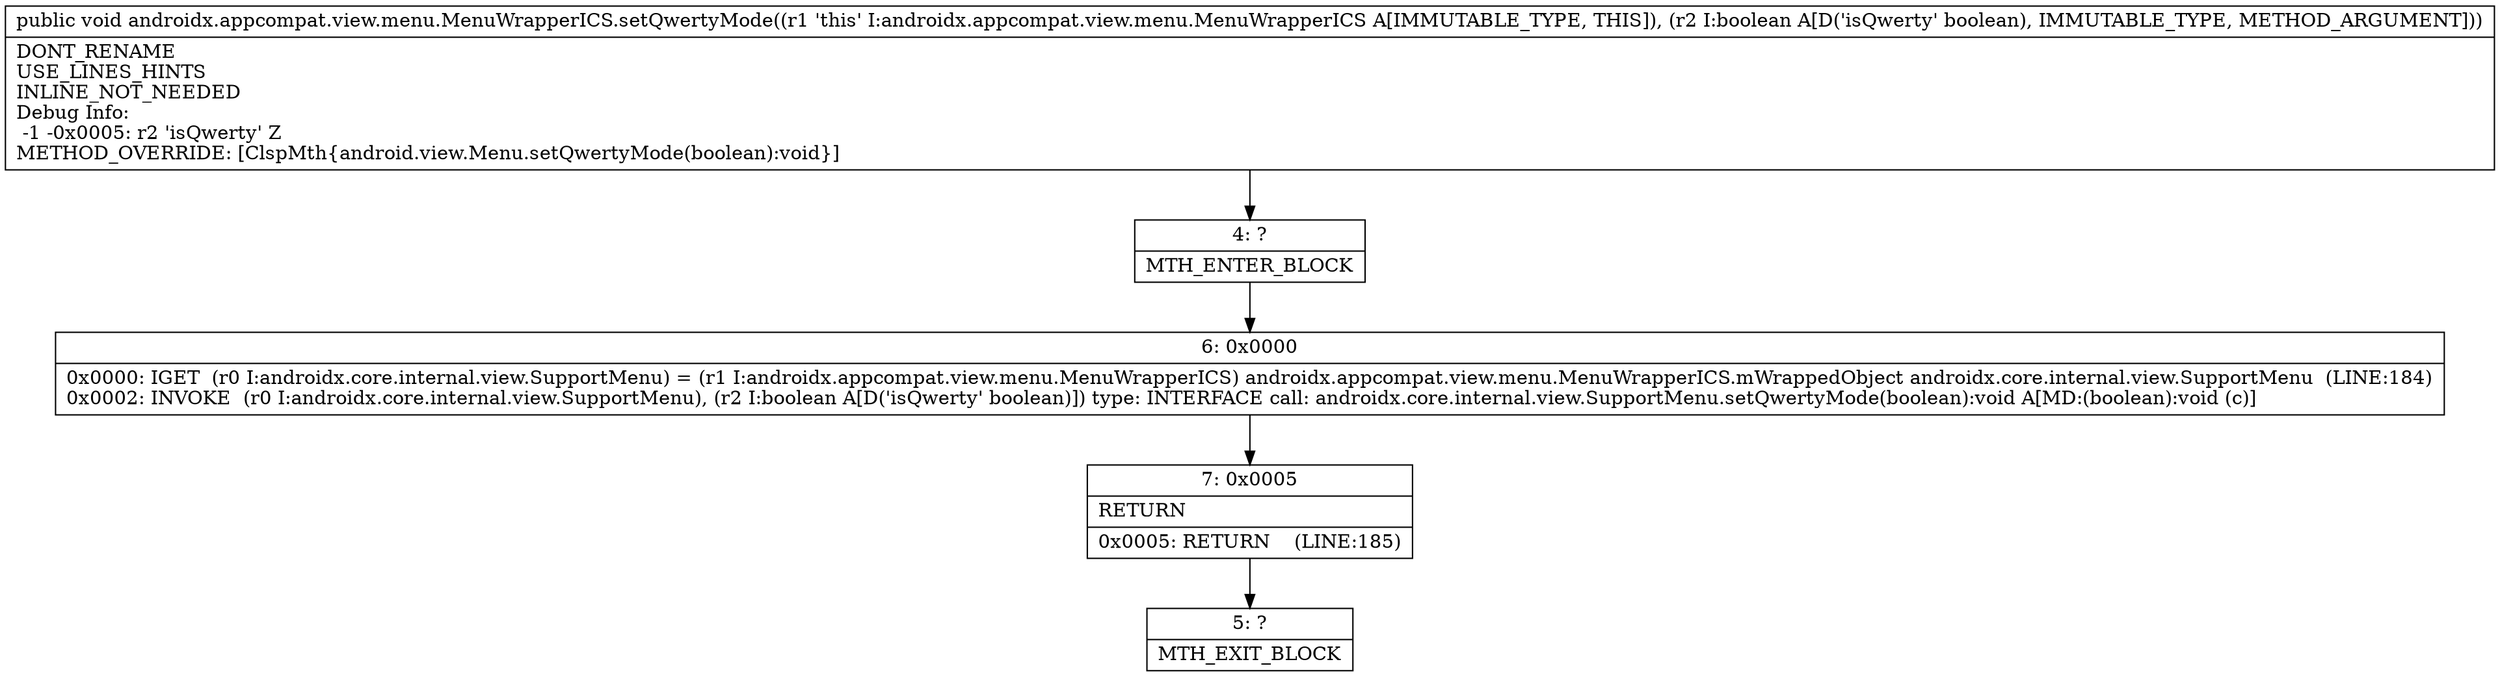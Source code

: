 digraph "CFG forandroidx.appcompat.view.menu.MenuWrapperICS.setQwertyMode(Z)V" {
Node_4 [shape=record,label="{4\:\ ?|MTH_ENTER_BLOCK\l}"];
Node_6 [shape=record,label="{6\:\ 0x0000|0x0000: IGET  (r0 I:androidx.core.internal.view.SupportMenu) = (r1 I:androidx.appcompat.view.menu.MenuWrapperICS) androidx.appcompat.view.menu.MenuWrapperICS.mWrappedObject androidx.core.internal.view.SupportMenu  (LINE:184)\l0x0002: INVOKE  (r0 I:androidx.core.internal.view.SupportMenu), (r2 I:boolean A[D('isQwerty' boolean)]) type: INTERFACE call: androidx.core.internal.view.SupportMenu.setQwertyMode(boolean):void A[MD:(boolean):void (c)]\l}"];
Node_7 [shape=record,label="{7\:\ 0x0005|RETURN\l|0x0005: RETURN    (LINE:185)\l}"];
Node_5 [shape=record,label="{5\:\ ?|MTH_EXIT_BLOCK\l}"];
MethodNode[shape=record,label="{public void androidx.appcompat.view.menu.MenuWrapperICS.setQwertyMode((r1 'this' I:androidx.appcompat.view.menu.MenuWrapperICS A[IMMUTABLE_TYPE, THIS]), (r2 I:boolean A[D('isQwerty' boolean), IMMUTABLE_TYPE, METHOD_ARGUMENT]))  | DONT_RENAME\lUSE_LINES_HINTS\lINLINE_NOT_NEEDED\lDebug Info:\l  \-1 \-0x0005: r2 'isQwerty' Z\lMETHOD_OVERRIDE: [ClspMth\{android.view.Menu.setQwertyMode(boolean):void\}]\l}"];
MethodNode -> Node_4;Node_4 -> Node_6;
Node_6 -> Node_7;
Node_7 -> Node_5;
}

